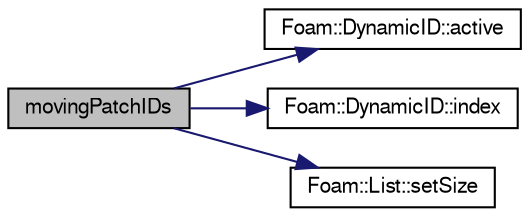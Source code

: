 digraph "movingPatchIDs"
{
  bgcolor="transparent";
  edge [fontname="FreeSans",fontsize="10",labelfontname="FreeSans",labelfontsize="10"];
  node [fontname="FreeSans",fontsize="10",shape=record];
  rankdir="LR";
  Node375 [label="movingPatchIDs",height=0.2,width=0.4,color="black", fillcolor="grey75", style="filled", fontcolor="black"];
  Node375 -> Node376 [color="midnightblue",fontsize="10",style="solid",fontname="FreeSans"];
  Node376 [label="Foam::DynamicID::active",height=0.2,width=0.4,color="black",URL="$a27114.html#ad9735e23cb0888fb98e1c5893aecff7e",tooltip="Has the zone been found. "];
  Node375 -> Node377 [color="midnightblue",fontsize="10",style="solid",fontname="FreeSans"];
  Node377 [label="Foam::DynamicID::index",height=0.2,width=0.4,color="black",URL="$a27114.html#a4a438520bb14406481732edc13c119c7",tooltip="Return index of first matching zone. "];
  Node375 -> Node378 [color="midnightblue",fontsize="10",style="solid",fontname="FreeSans"];
  Node378 [label="Foam::List::setSize",height=0.2,width=0.4,color="black",URL="$a25694.html#aedb985ffeaf1bdbfeccc2a8730405703",tooltip="Reset size of List. "];
}
